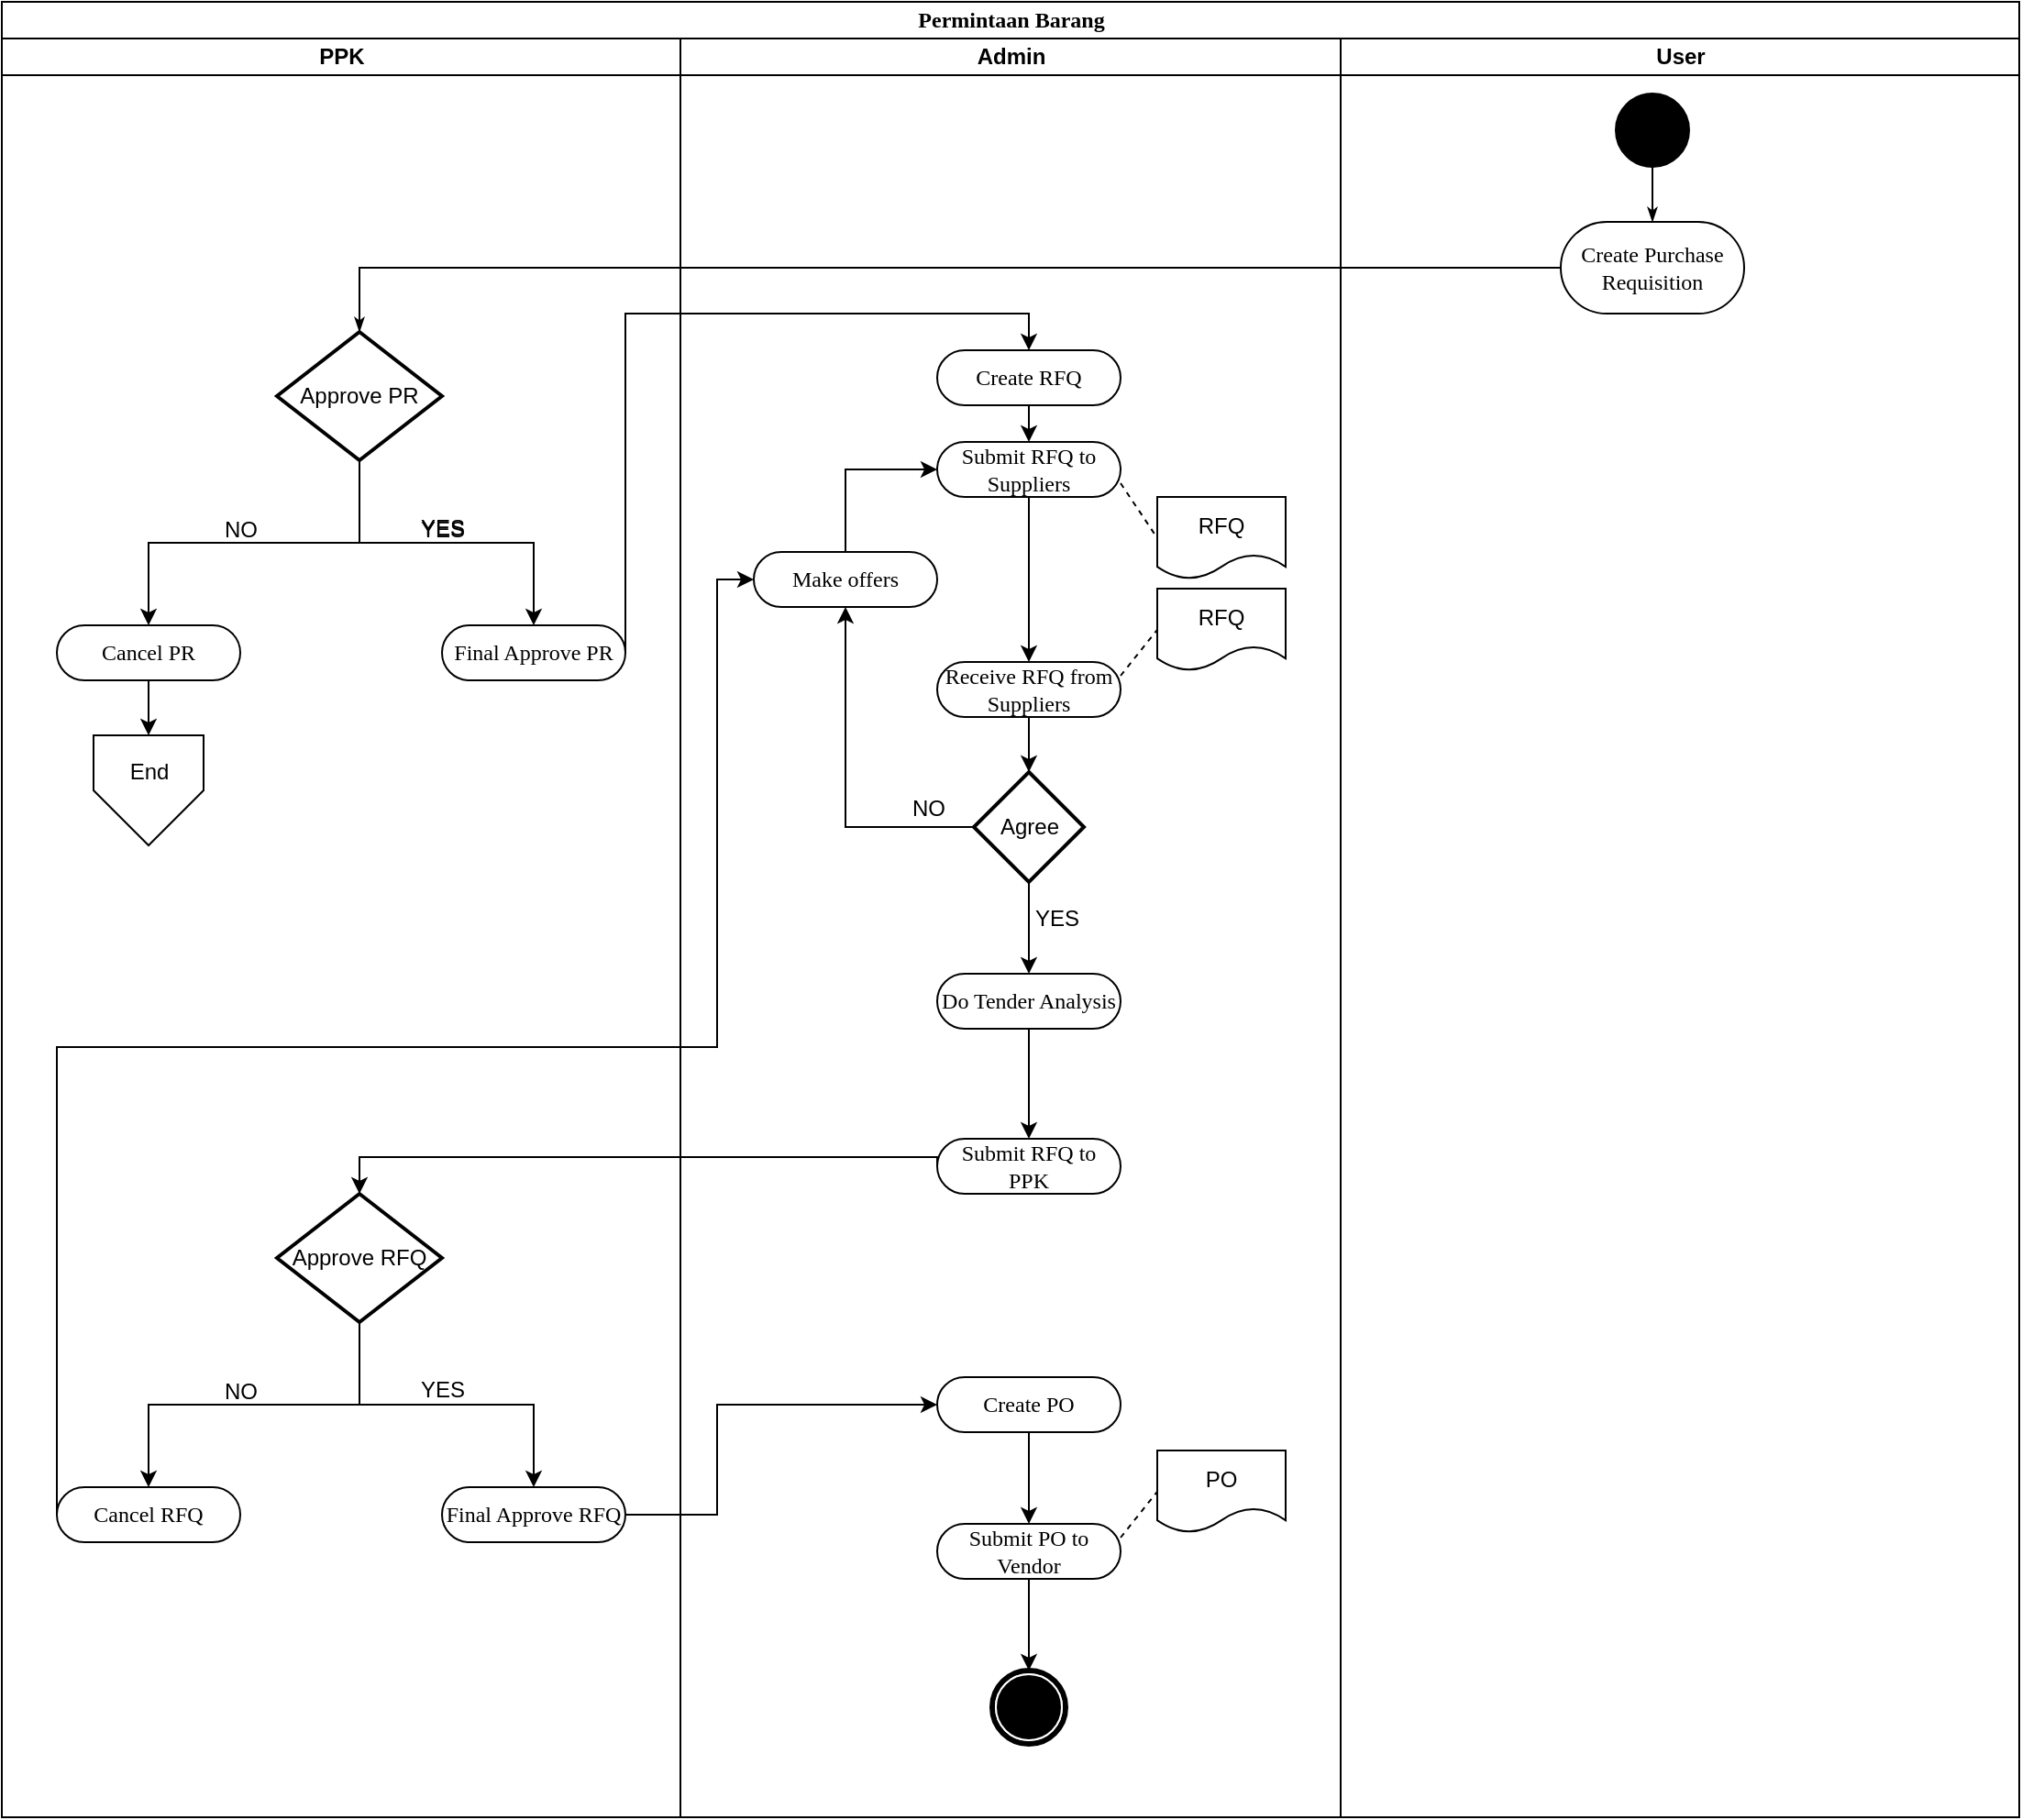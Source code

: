 <mxfile version="14.9.2" type="github">
  <diagram name="Page-1" id="0783ab3e-0a74-02c8-0abd-f7b4e66b4bec">
    <mxGraphModel dx="868" dy="482" grid="1" gridSize="10" guides="1" tooltips="1" connect="1" arrows="1" fold="1" page="1" pageScale="1" pageWidth="850" pageHeight="1100" background="none" math="0" shadow="0">
      <root>
        <mxCell id="0" />
        <mxCell id="1" parent="0" />
        <mxCell id="1c1d494c118603dd-1" value="Permintaan Barang" style="swimlane;html=1;childLayout=stackLayout;startSize=20;rounded=0;shadow=0;comic=0;labelBackgroundColor=none;strokeWidth=1;fontFamily=Verdana;fontSize=12;align=center;" parent="1" vertex="1">
          <mxGeometry x="40" y="20" width="1100" height="990" as="geometry" />
        </mxCell>
        <mxCell id="1c1d494c118603dd-2" value="PPK" style="swimlane;html=1;startSize=20;" parent="1c1d494c118603dd-1" vertex="1">
          <mxGeometry y="20" width="370" height="970" as="geometry" />
        </mxCell>
        <mxCell id="RlAB5I8TvOhal_wCDAfg-9" style="edgeStyle=orthogonalEdgeStyle;rounded=0;orthogonalLoop=1;jettySize=auto;html=1;exitX=0.5;exitY=1;exitDx=0;exitDy=0;exitPerimeter=0;entryX=0.5;entryY=0;entryDx=0;entryDy=0;" parent="1c1d494c118603dd-2" source="RlAB5I8TvOhal_wCDAfg-1" target="RlAB5I8TvOhal_wCDAfg-5" edge="1">
          <mxGeometry relative="1" as="geometry" />
        </mxCell>
        <mxCell id="RlAB5I8TvOhal_wCDAfg-11" style="edgeStyle=orthogonalEdgeStyle;rounded=0;orthogonalLoop=1;jettySize=auto;html=1;exitX=0.5;exitY=1;exitDx=0;exitDy=0;exitPerimeter=0;entryX=0.5;entryY=0;entryDx=0;entryDy=0;" parent="1c1d494c118603dd-2" source="RlAB5I8TvOhal_wCDAfg-1" target="RlAB5I8TvOhal_wCDAfg-6" edge="1">
          <mxGeometry relative="1" as="geometry" />
        </mxCell>
        <mxCell id="RlAB5I8TvOhal_wCDAfg-1" value="Approve PR" style="strokeWidth=2;html=1;shape=mxgraph.flowchart.decision;whiteSpace=wrap;" parent="1c1d494c118603dd-2" vertex="1">
          <mxGeometry x="150" y="160" width="90" height="70" as="geometry" />
        </mxCell>
        <mxCell id="gLysrJErBNc5DkfK_gQ7-21" style="edgeStyle=orthogonalEdgeStyle;rounded=0;orthogonalLoop=1;jettySize=auto;html=1;exitX=0.5;exitY=1;exitDx=0;exitDy=0;entryX=0.5;entryY=0;entryDx=0;entryDy=0;" parent="1c1d494c118603dd-2" source="RlAB5I8TvOhal_wCDAfg-6" target="gLysrJErBNc5DkfK_gQ7-19" edge="1">
          <mxGeometry relative="1" as="geometry" />
        </mxCell>
        <mxCell id="RlAB5I8TvOhal_wCDAfg-6" value="Cancel PR" style="rounded=1;whiteSpace=wrap;html=1;shadow=0;comic=0;labelBackgroundColor=none;strokeWidth=1;fontFamily=Verdana;fontSize=12;align=center;arcSize=50;" parent="1c1d494c118603dd-2" vertex="1">
          <mxGeometry x="30" y="320" width="100" height="30" as="geometry" />
        </mxCell>
        <mxCell id="RlAB5I8TvOhal_wCDAfg-5" value="Final Approve PR" style="rounded=1;whiteSpace=wrap;html=1;shadow=0;comic=0;labelBackgroundColor=none;strokeWidth=1;fontFamily=Verdana;fontSize=12;align=center;arcSize=50;" parent="1c1d494c118603dd-2" vertex="1">
          <mxGeometry x="240" y="320" width="100" height="30" as="geometry" />
        </mxCell>
        <mxCell id="RlAB5I8TvOhal_wCDAfg-12" value="YES" style="text;html=1;align=center;verticalAlign=middle;resizable=0;points=[];autosize=1;strokeColor=none;" parent="1c1d494c118603dd-2" vertex="1">
          <mxGeometry x="220" y="257" width="40" height="20" as="geometry" />
        </mxCell>
        <mxCell id="gLysrJErBNc5DkfK_gQ7-5" value="Approve RFQ" style="strokeWidth=2;html=1;shape=mxgraph.flowchart.decision;whiteSpace=wrap;" parent="1c1d494c118603dd-2" vertex="1">
          <mxGeometry x="150" y="630" width="90" height="70" as="geometry" />
        </mxCell>
        <mxCell id="gLysrJErBNc5DkfK_gQ7-6" value="Cancel RFQ" style="rounded=1;whiteSpace=wrap;html=1;shadow=0;comic=0;labelBackgroundColor=none;strokeWidth=1;fontFamily=Verdana;fontSize=12;align=center;arcSize=50;" parent="1c1d494c118603dd-2" vertex="1">
          <mxGeometry x="30" y="790" width="100" height="30" as="geometry" />
        </mxCell>
        <mxCell id="gLysrJErBNc5DkfK_gQ7-4" style="edgeStyle=orthogonalEdgeStyle;rounded=0;orthogonalLoop=1;jettySize=auto;html=1;exitX=0.5;exitY=1;exitDx=0;exitDy=0;exitPerimeter=0;entryX=0.5;entryY=0;entryDx=0;entryDy=0;" parent="1c1d494c118603dd-2" source="gLysrJErBNc5DkfK_gQ7-5" target="gLysrJErBNc5DkfK_gQ7-6" edge="1">
          <mxGeometry relative="1" as="geometry" />
        </mxCell>
        <mxCell id="gLysrJErBNc5DkfK_gQ7-7" value="Final Approve RFQ" style="rounded=1;whiteSpace=wrap;html=1;shadow=0;comic=0;labelBackgroundColor=none;strokeWidth=1;fontFamily=Verdana;fontSize=12;align=center;arcSize=50;" parent="1c1d494c118603dd-2" vertex="1">
          <mxGeometry x="240" y="790" width="100" height="30" as="geometry" />
        </mxCell>
        <mxCell id="gLysrJErBNc5DkfK_gQ7-3" style="edgeStyle=orthogonalEdgeStyle;rounded=0;orthogonalLoop=1;jettySize=auto;html=1;exitX=0.5;exitY=1;exitDx=0;exitDy=0;exitPerimeter=0;entryX=0.5;entryY=0;entryDx=0;entryDy=0;" parent="1c1d494c118603dd-2" source="gLysrJErBNc5DkfK_gQ7-5" target="gLysrJErBNc5DkfK_gQ7-7" edge="1">
          <mxGeometry relative="1" as="geometry" />
        </mxCell>
        <mxCell id="gLysrJErBNc5DkfK_gQ7-8" value="YES" style="text;html=1;align=center;verticalAlign=middle;resizable=0;points=[];autosize=1;strokeColor=none;" parent="1c1d494c118603dd-2" vertex="1">
          <mxGeometry x="220" y="727" width="40" height="20" as="geometry" />
        </mxCell>
        <mxCell id="gLysrJErBNc5DkfK_gQ7-9" value="NO" style="text;html=1;align=center;verticalAlign=middle;resizable=0;points=[];autosize=1;strokeColor=none;" parent="1c1d494c118603dd-2" vertex="1">
          <mxGeometry x="115" y="728" width="30" height="20" as="geometry" />
        </mxCell>
        <mxCell id="gLysrJErBNc5DkfK_gQ7-19" value="" style="verticalLabelPosition=bottom;verticalAlign=top;html=1;shape=offPageConnector;rounded=0;size=0.5;" parent="1c1d494c118603dd-2" vertex="1">
          <mxGeometry x="50" y="380" width="60" height="60" as="geometry" />
        </mxCell>
        <mxCell id="gLysrJErBNc5DkfK_gQ7-14" style="edgeStyle=orthogonalEdgeStyle;rounded=0;orthogonalLoop=1;jettySize=auto;html=1;exitX=0;exitY=0.5;exitDx=0;exitDy=0;entryX=0.5;entryY=0;entryDx=0;entryDy=0;entryPerimeter=0;" parent="1c1d494c118603dd-1" source="gLysrJErBNc5DkfK_gQ7-1" target="gLysrJErBNc5DkfK_gQ7-5" edge="1">
          <mxGeometry relative="1" as="geometry">
            <Array as="points">
              <mxPoint x="510" y="630" />
              <mxPoint x="195" y="630" />
            </Array>
          </mxGeometry>
        </mxCell>
        <mxCell id="gLysrJErBNc5DkfK_gQ7-15" style="edgeStyle=orthogonalEdgeStyle;rounded=0;orthogonalLoop=1;jettySize=auto;html=1;exitX=1;exitY=0.5;exitDx=0;exitDy=0;entryX=0;entryY=0.5;entryDx=0;entryDy=0;" parent="1c1d494c118603dd-1" source="gLysrJErBNc5DkfK_gQ7-7" target="gLysrJErBNc5DkfK_gQ7-10" edge="1">
          <mxGeometry relative="1" as="geometry">
            <Array as="points">
              <mxPoint x="390" y="825" />
              <mxPoint x="390" y="765" />
            </Array>
          </mxGeometry>
        </mxCell>
        <mxCell id="1c1d494c118603dd-3" value="Admin" style="swimlane;html=1;startSize=20;" parent="1c1d494c118603dd-1" vertex="1">
          <mxGeometry x="370" y="20" width="360" height="970" as="geometry" />
        </mxCell>
        <mxCell id="RlAB5I8TvOhal_wCDAfg-20" style="edgeStyle=orthogonalEdgeStyle;rounded=0;orthogonalLoop=1;jettySize=auto;html=1;exitX=0.5;exitY=1;exitDx=0;exitDy=0;" parent="1c1d494c118603dd-3" source="1c1d494c118603dd-7" target="RlAB5I8TvOhal_wCDAfg-19" edge="1">
          <mxGeometry relative="1" as="geometry" />
        </mxCell>
        <mxCell id="1c1d494c118603dd-7" value="Submit RFQ to Suppliers" style="rounded=1;whiteSpace=wrap;html=1;shadow=0;comic=0;labelBackgroundColor=none;strokeWidth=1;fontFamily=Verdana;fontSize=12;align=center;arcSize=50;" parent="1c1d494c118603dd-3" vertex="1">
          <mxGeometry x="140" y="220" width="100" height="30" as="geometry" />
        </mxCell>
        <mxCell id="RlAB5I8TvOhal_wCDAfg-17" value="RFQ" style="shape=document;whiteSpace=wrap;html=1;boundedLbl=1;" parent="1c1d494c118603dd-3" vertex="1">
          <mxGeometry x="260" y="250" width="70" height="44.8" as="geometry" />
        </mxCell>
        <mxCell id="RlAB5I8TvOhal_wCDAfg-18" value="" style="endArrow=none;dashed=1;html=1;entryX=0;entryY=0.5;entryDx=0;entryDy=0;exitX=1;exitY=0.75;exitDx=0;exitDy=0;" parent="1c1d494c118603dd-3" source="1c1d494c118603dd-7" target="RlAB5I8TvOhal_wCDAfg-17" edge="1">
          <mxGeometry width="50" height="50" relative="1" as="geometry">
            <mxPoint x="100" y="370" as="sourcePoint" />
            <mxPoint x="150" y="320" as="targetPoint" />
          </mxGeometry>
        </mxCell>
        <mxCell id="gLysrJErBNc5DkfK_gQ7-27" style="edgeStyle=orthogonalEdgeStyle;rounded=0;orthogonalLoop=1;jettySize=auto;html=1;exitX=0.5;exitY=1;exitDx=0;exitDy=0;entryX=0.5;entryY=0;entryDx=0;entryDy=0;entryPerimeter=0;" parent="1c1d494c118603dd-3" source="RlAB5I8TvOhal_wCDAfg-19" target="gLysrJErBNc5DkfK_gQ7-25" edge="1">
          <mxGeometry relative="1" as="geometry" />
        </mxCell>
        <mxCell id="RlAB5I8TvOhal_wCDAfg-19" value="Receive RFQ from Suppliers" style="rounded=1;whiteSpace=wrap;html=1;shadow=0;comic=0;labelBackgroundColor=none;strokeWidth=1;fontFamily=Verdana;fontSize=12;align=center;arcSize=50;" parent="1c1d494c118603dd-3" vertex="1">
          <mxGeometry x="140" y="340" width="100" height="30" as="geometry" />
        </mxCell>
        <mxCell id="RlAB5I8TvOhal_wCDAfg-25" style="edgeStyle=orthogonalEdgeStyle;rounded=0;orthogonalLoop=1;jettySize=auto;html=1;exitX=0.5;exitY=1;exitDx=0;exitDy=0;entryX=0.5;entryY=0;entryDx=0;entryDy=0;" parent="1c1d494c118603dd-3" source="RlAB5I8TvOhal_wCDAfg-23" target="1c1d494c118603dd-7" edge="1">
          <mxGeometry relative="1" as="geometry" />
        </mxCell>
        <mxCell id="RlAB5I8TvOhal_wCDAfg-23" value="Create RFQ" style="rounded=1;whiteSpace=wrap;html=1;shadow=0;comic=0;labelBackgroundColor=none;strokeWidth=1;fontFamily=Verdana;fontSize=12;align=center;arcSize=50;" parent="1c1d494c118603dd-3" vertex="1">
          <mxGeometry x="140" y="170" width="100" height="30" as="geometry" />
        </mxCell>
        <mxCell id="gLysrJErBNc5DkfK_gQ7-1" value="Submit RFQ to PPK" style="rounded=1;whiteSpace=wrap;html=1;shadow=0;comic=0;labelBackgroundColor=none;strokeWidth=1;fontFamily=Verdana;fontSize=12;align=center;arcSize=50;" parent="1c1d494c118603dd-3" vertex="1">
          <mxGeometry x="140" y="600" width="100" height="30" as="geometry" />
        </mxCell>
        <mxCell id="gLysrJErBNc5DkfK_gQ7-10" value="Create PO" style="rounded=1;whiteSpace=wrap;html=1;shadow=0;comic=0;labelBackgroundColor=none;strokeWidth=1;fontFamily=Verdana;fontSize=12;align=center;arcSize=50;" parent="1c1d494c118603dd-3" vertex="1">
          <mxGeometry x="140" y="730" width="100" height="30" as="geometry" />
        </mxCell>
        <mxCell id="gLysrJErBNc5DkfK_gQ7-13" style="edgeStyle=orthogonalEdgeStyle;rounded=0;orthogonalLoop=1;jettySize=auto;html=1;exitX=0.5;exitY=1;exitDx=0;exitDy=0;entryX=0.5;entryY=0;entryDx=0;entryDy=0;" parent="1c1d494c118603dd-3" source="gLysrJErBNc5DkfK_gQ7-11" target="gLysrJErBNc5DkfK_gQ7-1" edge="1">
          <mxGeometry relative="1" as="geometry" />
        </mxCell>
        <mxCell id="gLysrJErBNc5DkfK_gQ7-11" value="Do Tender Analysis" style="rounded=1;whiteSpace=wrap;html=1;shadow=0;comic=0;labelBackgroundColor=none;strokeWidth=1;fontFamily=Verdana;fontSize=12;align=center;arcSize=50;" parent="1c1d494c118603dd-3" vertex="1">
          <mxGeometry x="140" y="510" width="100" height="30" as="geometry" />
        </mxCell>
        <mxCell id="gLysrJErBNc5DkfK_gQ7-26" style="edgeStyle=orthogonalEdgeStyle;rounded=0;orthogonalLoop=1;jettySize=auto;html=1;exitX=0.5;exitY=1;exitDx=0;exitDy=0;exitPerimeter=0;entryX=0.5;entryY=0;entryDx=0;entryDy=0;" parent="1c1d494c118603dd-3" source="gLysrJErBNc5DkfK_gQ7-25" target="gLysrJErBNc5DkfK_gQ7-11" edge="1">
          <mxGeometry relative="1" as="geometry" />
        </mxCell>
        <mxCell id="gLysrJErBNc5DkfK_gQ7-49" style="edgeStyle=orthogonalEdgeStyle;rounded=0;orthogonalLoop=1;jettySize=auto;html=1;exitX=0;exitY=0.5;exitDx=0;exitDy=0;exitPerimeter=0;entryX=0.5;entryY=1;entryDx=0;entryDy=0;" parent="1c1d494c118603dd-3" source="gLysrJErBNc5DkfK_gQ7-25" target="gLysrJErBNc5DkfK_gQ7-44" edge="1">
          <mxGeometry relative="1" as="geometry" />
        </mxCell>
        <mxCell id="gLysrJErBNc5DkfK_gQ7-25" value="" style="strokeWidth=2;html=1;shape=mxgraph.flowchart.decision;whiteSpace=wrap;" parent="1c1d494c118603dd-3" vertex="1">
          <mxGeometry x="160" y="400" width="60" height="60" as="geometry" />
        </mxCell>
        <mxCell id="gLysrJErBNc5DkfK_gQ7-24" value="Agree" style="text;html=1;align=center;verticalAlign=middle;resizable=0;points=[];autosize=1;strokeColor=none;" parent="1c1d494c118603dd-3" vertex="1">
          <mxGeometry x="165" y="420" width="50" height="20" as="geometry" />
        </mxCell>
        <mxCell id="gLysrJErBNc5DkfK_gQ7-50" style="edgeStyle=orthogonalEdgeStyle;rounded=0;orthogonalLoop=1;jettySize=auto;html=1;exitX=0.5;exitY=0;exitDx=0;exitDy=0;entryX=0;entryY=0.5;entryDx=0;entryDy=0;" parent="1c1d494c118603dd-3" source="gLysrJErBNc5DkfK_gQ7-44" target="1c1d494c118603dd-7" edge="1">
          <mxGeometry relative="1" as="geometry" />
        </mxCell>
        <mxCell id="gLysrJErBNc5DkfK_gQ7-44" value="Make offers" style="rounded=1;whiteSpace=wrap;html=1;shadow=0;comic=0;labelBackgroundColor=none;strokeWidth=1;fontFamily=Verdana;fontSize=12;align=center;arcSize=50;" parent="1c1d494c118603dd-3" vertex="1">
          <mxGeometry x="40" y="280" width="100" height="30" as="geometry" />
        </mxCell>
        <mxCell id="gLysrJErBNc5DkfK_gQ7-47" value="NO" style="text;html=1;align=center;verticalAlign=middle;resizable=0;points=[];autosize=1;strokeColor=none;" parent="1c1d494c118603dd-3" vertex="1">
          <mxGeometry x="120" y="410" width="30" height="20" as="geometry" />
        </mxCell>
        <mxCell id="gLysrJErBNc5DkfK_gQ7-53" value="PO" style="shape=document;whiteSpace=wrap;html=1;boundedLbl=1;" parent="1c1d494c118603dd-3" vertex="1">
          <mxGeometry x="260" y="770" width="70" height="44.8" as="geometry" />
        </mxCell>
        <mxCell id="60571a20871a0731-5" value="" style="shape=mxgraph.bpmn.shape;html=1;verticalLabelPosition=bottom;labelBackgroundColor=#ffffff;verticalAlign=top;perimeter=ellipsePerimeter;outline=end;symbol=terminate;rounded=0;shadow=0;comic=0;strokeWidth=1;fontFamily=Verdana;fontSize=12;align=center;" parent="1c1d494c118603dd-3" vertex="1">
          <mxGeometry x="170" y="890" width="40" height="40" as="geometry" />
        </mxCell>
        <mxCell id="1c1d494c118603dd-4" value="User" style="swimlane;html=1;startSize=20;" parent="1c1d494c118603dd-1" vertex="1">
          <mxGeometry x="730" y="20" width="370" height="970" as="geometry" />
        </mxCell>
        <mxCell id="1c1d494c118603dd-27" style="edgeStyle=orthogonalEdgeStyle;rounded=0;html=1;labelBackgroundColor=none;startArrow=none;startFill=0;startSize=5;endArrow=classicThin;endFill=1;endSize=5;jettySize=auto;orthogonalLoop=1;strokeWidth=1;fontFamily=Verdana;fontSize=12" parent="1c1d494c118603dd-4" source="60571a20871a0731-4" target="60571a20871a0731-8" edge="1">
          <mxGeometry relative="1" as="geometry" />
        </mxCell>
        <mxCell id="60571a20871a0731-4" value="" style="ellipse;whiteSpace=wrap;html=1;rounded=0;shadow=0;comic=0;labelBackgroundColor=none;strokeWidth=1;fillColor=#000000;fontFamily=Verdana;fontSize=12;align=center;" parent="1c1d494c118603dd-4" vertex="1">
          <mxGeometry x="150" y="30" width="40" height="40" as="geometry" />
        </mxCell>
        <mxCell id="60571a20871a0731-8" value="Create Purchase Requisition" style="rounded=1;whiteSpace=wrap;html=1;shadow=0;comic=0;labelBackgroundColor=none;strokeWidth=1;fontFamily=Verdana;fontSize=12;align=center;arcSize=50;" parent="1c1d494c118603dd-4" vertex="1">
          <mxGeometry x="120" y="100" width="100" height="50" as="geometry" />
        </mxCell>
        <mxCell id="1c1d494c118603dd-28" style="edgeStyle=orthogonalEdgeStyle;rounded=0;html=1;entryX=0.5;entryY=0;labelBackgroundColor=none;startArrow=none;startFill=0;startSize=5;endArrow=classicThin;endFill=1;endSize=5;jettySize=auto;orthogonalLoop=1;strokeWidth=1;fontFamily=Verdana;fontSize=12;entryDx=0;entryDy=0;entryPerimeter=0;" parent="1c1d494c118603dd-1" source="60571a20871a0731-8" target="RlAB5I8TvOhal_wCDAfg-1" edge="1">
          <mxGeometry relative="1" as="geometry">
            <Array as="points">
              <mxPoint x="195" y="145" />
            </Array>
            <mxPoint x="140" y="240" as="targetPoint" />
          </mxGeometry>
        </mxCell>
        <mxCell id="RlAB5I8TvOhal_wCDAfg-24" style="edgeStyle=orthogonalEdgeStyle;rounded=0;orthogonalLoop=1;jettySize=auto;html=1;exitX=1;exitY=0.5;exitDx=0;exitDy=0;entryX=0.5;entryY=0;entryDx=0;entryDy=0;" parent="1c1d494c118603dd-1" source="RlAB5I8TvOhal_wCDAfg-5" target="RlAB5I8TvOhal_wCDAfg-23" edge="1">
          <mxGeometry relative="1" as="geometry">
            <Array as="points">
              <mxPoint x="340" y="170" />
              <mxPoint x="560" y="170" />
            </Array>
          </mxGeometry>
        </mxCell>
        <mxCell id="gLysrJErBNc5DkfK_gQ7-51" style="edgeStyle=orthogonalEdgeStyle;rounded=0;orthogonalLoop=1;jettySize=auto;html=1;exitX=0;exitY=0.5;exitDx=0;exitDy=0;entryX=0;entryY=0.5;entryDx=0;entryDy=0;" parent="1c1d494c118603dd-1" source="gLysrJErBNc5DkfK_gQ7-6" target="gLysrJErBNc5DkfK_gQ7-44" edge="1">
          <mxGeometry relative="1" as="geometry">
            <Array as="points">
              <mxPoint x="30" y="570" />
              <mxPoint x="390" y="570" />
              <mxPoint x="390" y="315" />
            </Array>
          </mxGeometry>
        </mxCell>
        <mxCell id="RlAB5I8TvOhal_wCDAfg-13" value="NO" style="text;html=1;align=center;verticalAlign=middle;resizable=0;points=[];autosize=1;strokeColor=none;" parent="1" vertex="1">
          <mxGeometry x="155" y="298" width="30" height="20" as="geometry" />
        </mxCell>
        <mxCell id="RlAB5I8TvOhal_wCDAfg-21" value="RFQ" style="shape=document;whiteSpace=wrap;html=1;boundedLbl=1;" parent="1" vertex="1">
          <mxGeometry x="670" y="340" width="70" height="44.8" as="geometry" />
        </mxCell>
        <mxCell id="RlAB5I8TvOhal_wCDAfg-22" value="" style="endArrow=none;dashed=1;html=1;entryX=0;entryY=0.5;entryDx=0;entryDy=0;exitX=1;exitY=0.25;exitDx=0;exitDy=0;" parent="1" source="RlAB5I8TvOhal_wCDAfg-19" target="RlAB5I8TvOhal_wCDAfg-21" edge="1">
          <mxGeometry width="50" height="50" relative="1" as="geometry">
            <mxPoint x="640" y="390" as="sourcePoint" />
            <mxPoint x="150" y="370" as="targetPoint" />
          </mxGeometry>
        </mxCell>
        <mxCell id="gLysrJErBNc5DkfK_gQ7-20" value="End" style="text;html=1;align=center;verticalAlign=middle;resizable=0;points=[];autosize=1;strokeColor=none;" parent="1" vertex="1">
          <mxGeometry x="100" y="430" width="40" height="20" as="geometry" />
        </mxCell>
        <mxCell id="gLysrJErBNc5DkfK_gQ7-46" value="YES" style="text;html=1;align=center;verticalAlign=middle;resizable=0;points=[];autosize=1;strokeColor=none;" parent="1" vertex="1">
          <mxGeometry x="260" y="298" width="40" height="20" as="geometry" />
        </mxCell>
        <mxCell id="gLysrJErBNc5DkfK_gQ7-48" value="YES" style="text;html=1;align=center;verticalAlign=middle;resizable=0;points=[];autosize=1;strokeColor=none;" parent="1" vertex="1">
          <mxGeometry x="595" y="510" width="40" height="20" as="geometry" />
        </mxCell>
        <mxCell id="gLysrJErBNc5DkfK_gQ7-56" style="edgeStyle=orthogonalEdgeStyle;rounded=0;orthogonalLoop=1;jettySize=auto;html=1;exitX=0.5;exitY=1;exitDx=0;exitDy=0;entryX=0.5;entryY=0;entryDx=0;entryDy=0;" parent="1" source="gLysrJErBNc5DkfK_gQ7-52" target="60571a20871a0731-5" edge="1">
          <mxGeometry relative="1" as="geometry" />
        </mxCell>
        <mxCell id="gLysrJErBNc5DkfK_gQ7-52" value="Submit PO to Vendor" style="rounded=1;whiteSpace=wrap;html=1;shadow=0;comic=0;labelBackgroundColor=none;strokeWidth=1;fontFamily=Verdana;fontSize=12;align=center;arcSize=50;" parent="1" vertex="1">
          <mxGeometry x="550" y="850" width="100" height="30" as="geometry" />
        </mxCell>
        <mxCell id="gLysrJErBNc5DkfK_gQ7-54" value="" style="endArrow=none;dashed=1;html=1;entryX=0;entryY=0.5;entryDx=0;entryDy=0;exitX=1;exitY=0.25;exitDx=0;exitDy=0;" parent="1" source="gLysrJErBNc5DkfK_gQ7-52" target="gLysrJErBNc5DkfK_gQ7-53" edge="1">
          <mxGeometry width="50" height="50" relative="1" as="geometry">
            <mxPoint x="650" y="857.5" as="sourcePoint" />
            <mxPoint x="150" y="840" as="targetPoint" />
          </mxGeometry>
        </mxCell>
        <mxCell id="gLysrJErBNc5DkfK_gQ7-55" style="edgeStyle=orthogonalEdgeStyle;rounded=0;orthogonalLoop=1;jettySize=auto;html=1;exitX=0.5;exitY=1;exitDx=0;exitDy=0;entryX=0.5;entryY=0;entryDx=0;entryDy=0;" parent="1" source="gLysrJErBNc5DkfK_gQ7-10" target="gLysrJErBNc5DkfK_gQ7-52" edge="1">
          <mxGeometry relative="1" as="geometry" />
        </mxCell>
      </root>
    </mxGraphModel>
  </diagram>
</mxfile>

